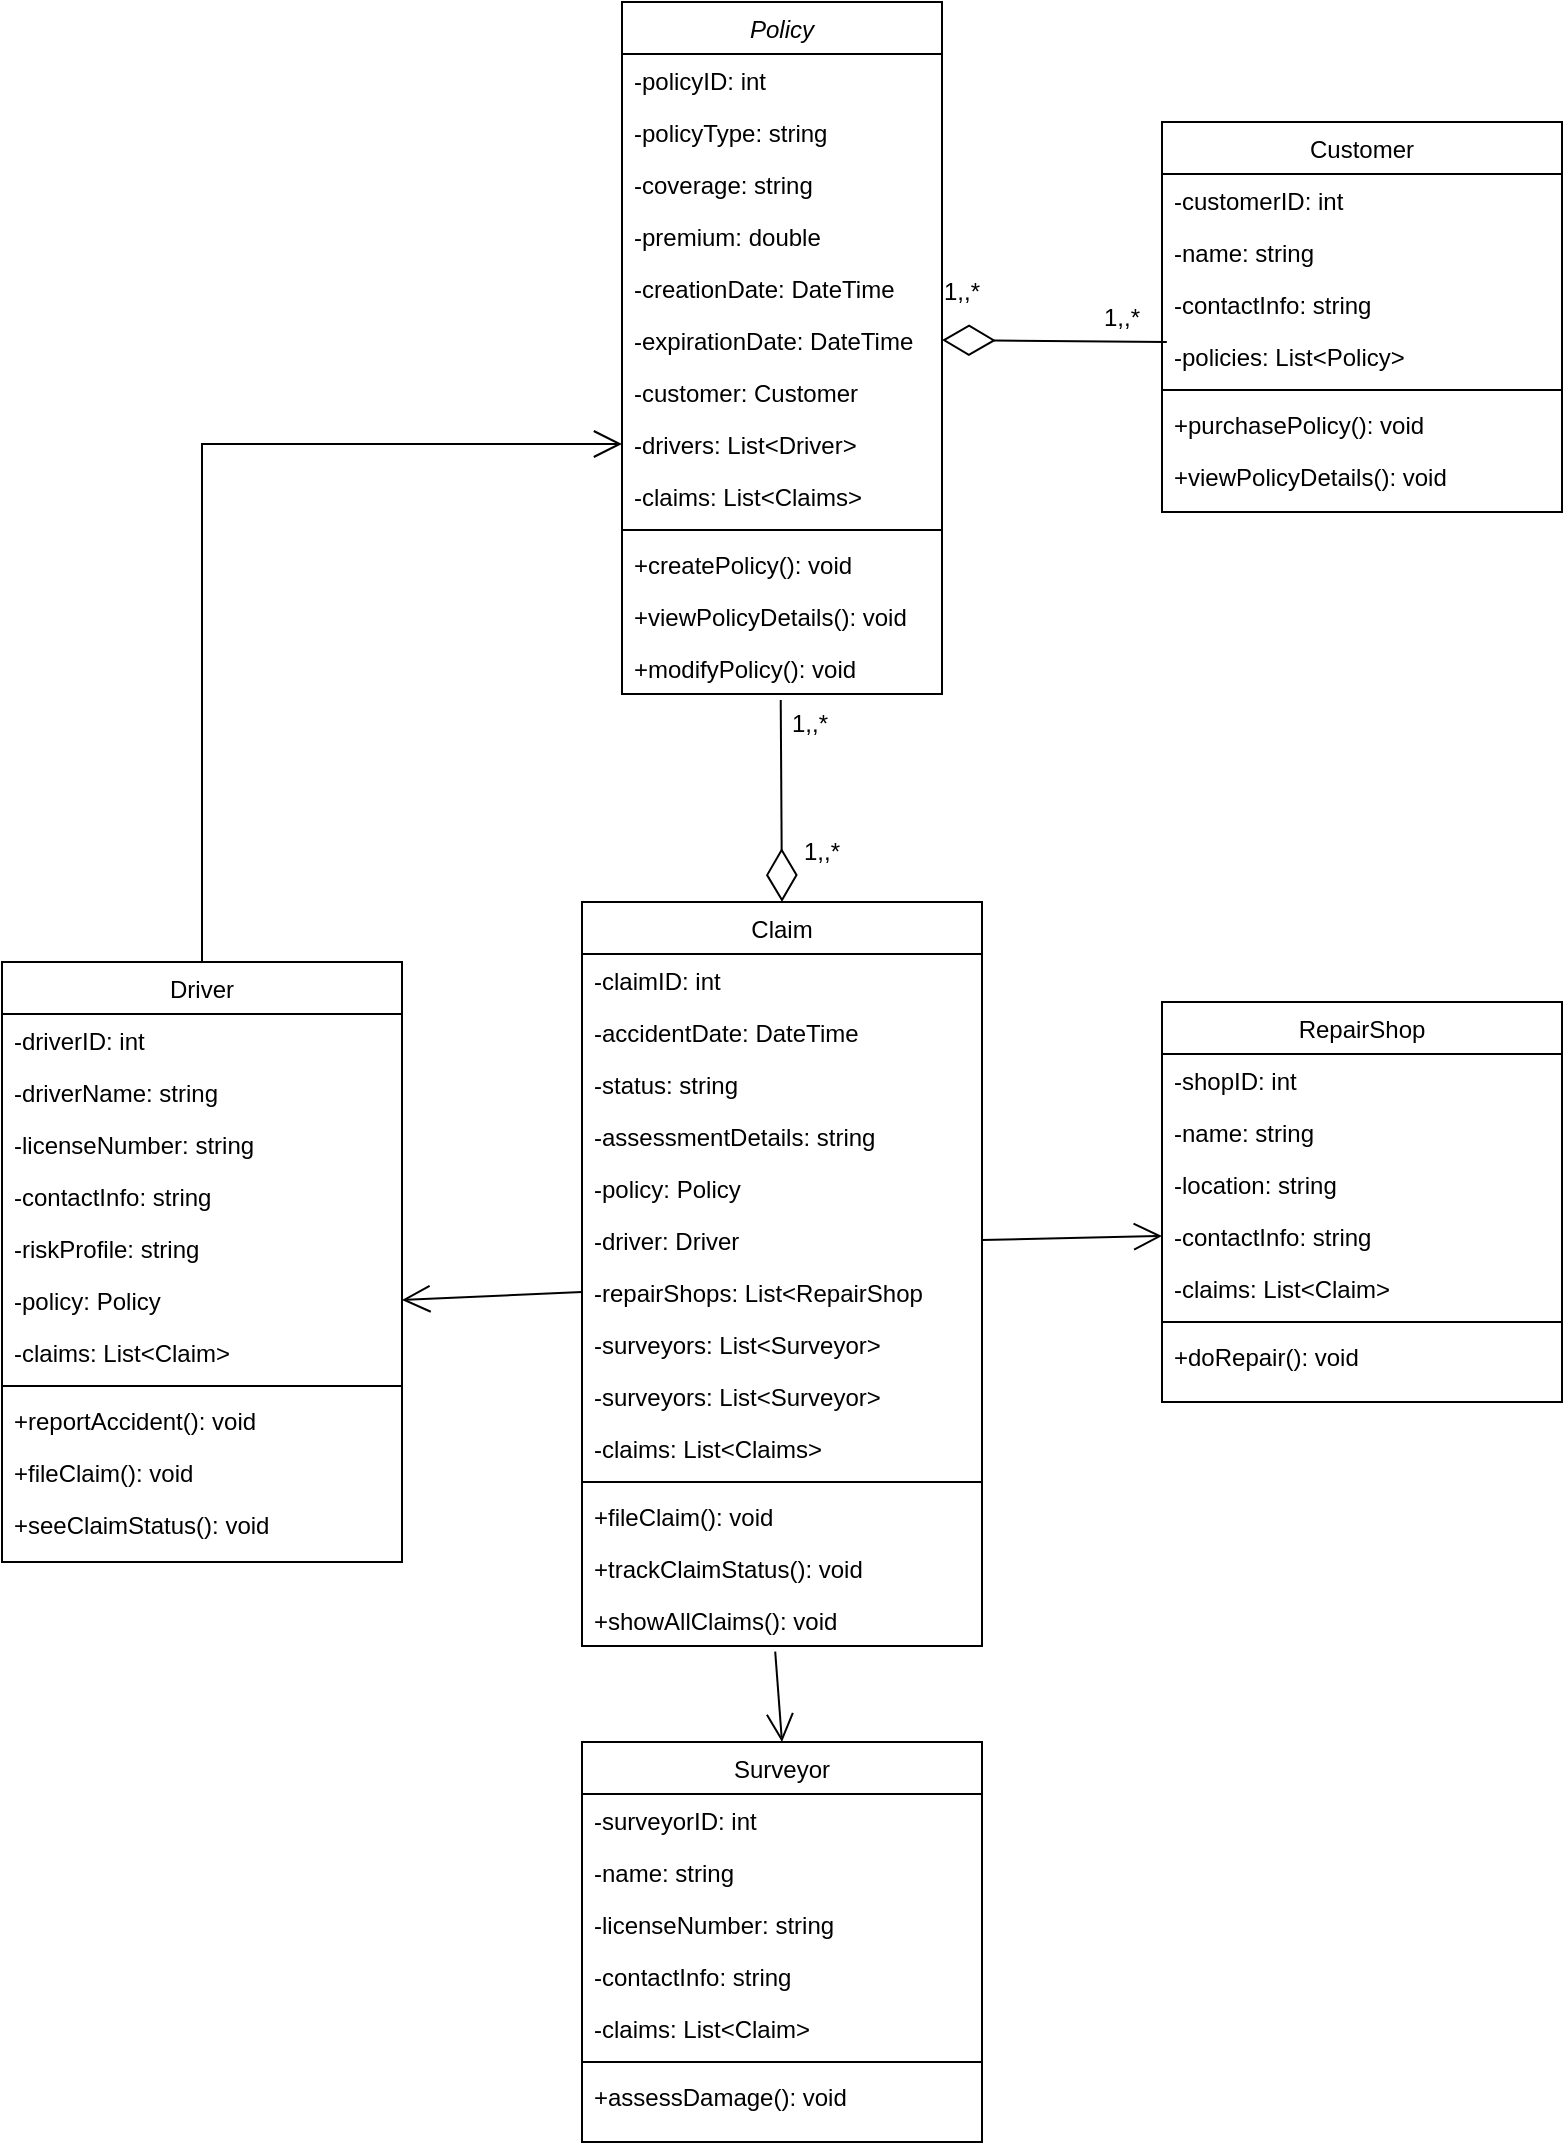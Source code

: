 <mxfile version="24.0.7" type="onedrive">
  <diagram id="C5RBs43oDa-KdzZeNtuy" name="Page-1">
    <mxGraphModel grid="1" page="1" gridSize="10" guides="1" tooltips="1" connect="1" arrows="1" fold="1" pageScale="1" pageWidth="827" pageHeight="1169" math="0" shadow="0">
      <root>
        <mxCell id="WIyWlLk6GJQsqaUBKTNV-0" />
        <mxCell id="WIyWlLk6GJQsqaUBKTNV-1" parent="WIyWlLk6GJQsqaUBKTNV-0" />
        <mxCell id="zkfFHV4jXpPFQw0GAbJ--0" value="Policy" style="swimlane;fontStyle=2;align=center;verticalAlign=top;childLayout=stackLayout;horizontal=1;startSize=26;horizontalStack=0;resizeParent=1;resizeLast=0;collapsible=1;marginBottom=0;rounded=0;shadow=0;strokeWidth=1;" vertex="1" parent="WIyWlLk6GJQsqaUBKTNV-1">
          <mxGeometry x="320" y="90" width="160" height="346" as="geometry">
            <mxRectangle x="230" y="140" width="160" height="26" as="alternateBounds" />
          </mxGeometry>
        </mxCell>
        <mxCell id="zkfFHV4jXpPFQw0GAbJ--1" value="-policyID: int" style="text;align=left;verticalAlign=top;spacingLeft=4;spacingRight=4;overflow=hidden;rotatable=0;points=[[0,0.5],[1,0.5]];portConstraint=eastwest;" vertex="1" parent="zkfFHV4jXpPFQw0GAbJ--0">
          <mxGeometry y="26" width="160" height="26" as="geometry" />
        </mxCell>
        <mxCell id="7adkW1vW8yZoiC5pS195-2" value="-policyType: string" style="text;align=left;verticalAlign=top;spacingLeft=4;spacingRight=4;overflow=hidden;rotatable=0;points=[[0,0.5],[1,0.5]];portConstraint=eastwest;" vertex="1" parent="zkfFHV4jXpPFQw0GAbJ--0">
          <mxGeometry y="52" width="160" height="26" as="geometry" />
        </mxCell>
        <mxCell id="7adkW1vW8yZoiC5pS195-1" value="-coverage: string" style="text;align=left;verticalAlign=top;spacingLeft=4;spacingRight=4;overflow=hidden;rotatable=0;points=[[0,0.5],[1,0.5]];portConstraint=eastwest;" vertex="1" parent="zkfFHV4jXpPFQw0GAbJ--0">
          <mxGeometry y="78" width="160" height="26" as="geometry" />
        </mxCell>
        <mxCell id="7adkW1vW8yZoiC5pS195-3" value="-premium: double" style="text;align=left;verticalAlign=top;spacingLeft=4;spacingRight=4;overflow=hidden;rotatable=0;points=[[0,0.5],[1,0.5]];portConstraint=eastwest;" vertex="1" parent="zkfFHV4jXpPFQw0GAbJ--0">
          <mxGeometry y="104" width="160" height="26" as="geometry" />
        </mxCell>
        <mxCell id="7adkW1vW8yZoiC5pS195-4" value="-creationDate: DateTime" style="text;align=left;verticalAlign=top;spacingLeft=4;spacingRight=4;overflow=hidden;rotatable=0;points=[[0,0.5],[1,0.5]];portConstraint=eastwest;" vertex="1" parent="zkfFHV4jXpPFQw0GAbJ--0">
          <mxGeometry y="130" width="160" height="26" as="geometry" />
        </mxCell>
        <mxCell id="7adkW1vW8yZoiC5pS195-5" value="-expirationDate: DateTime" style="text;align=left;verticalAlign=top;spacingLeft=4;spacingRight=4;overflow=hidden;rotatable=0;points=[[0,0.5],[1,0.5]];portConstraint=eastwest;" vertex="1" parent="zkfFHV4jXpPFQw0GAbJ--0">
          <mxGeometry y="156" width="160" height="26" as="geometry" />
        </mxCell>
        <mxCell id="7adkW1vW8yZoiC5pS195-6" value="-customer: Customer" style="text;align=left;verticalAlign=top;spacingLeft=4;spacingRight=4;overflow=hidden;rotatable=0;points=[[0,0.5],[1,0.5]];portConstraint=eastwest;" vertex="1" parent="zkfFHV4jXpPFQw0GAbJ--0">
          <mxGeometry y="182" width="160" height="26" as="geometry" />
        </mxCell>
        <mxCell id="7adkW1vW8yZoiC5pS195-0" value="-drivers: List&lt;Driver&gt;" style="text;align=left;verticalAlign=top;spacingLeft=4;spacingRight=4;overflow=hidden;rotatable=0;points=[[0,0.5],[1,0.5]];portConstraint=eastwest;" vertex="1" parent="zkfFHV4jXpPFQw0GAbJ--0">
          <mxGeometry y="208" width="160" height="26" as="geometry" />
        </mxCell>
        <mxCell id="zkfFHV4jXpPFQw0GAbJ--2" value="-claims: List&lt;Claims&gt;" style="text;align=left;verticalAlign=top;spacingLeft=4;spacingRight=4;overflow=hidden;rotatable=0;points=[[0,0.5],[1,0.5]];portConstraint=eastwest;rounded=0;shadow=0;html=0;" vertex="1" parent="zkfFHV4jXpPFQw0GAbJ--0">
          <mxGeometry y="234" width="160" height="26" as="geometry" />
        </mxCell>
        <mxCell id="zkfFHV4jXpPFQw0GAbJ--4" value="" style="line;html=1;strokeWidth=1;align=left;verticalAlign=middle;spacingTop=-1;spacingLeft=3;spacingRight=3;rotatable=0;labelPosition=right;points=[];portConstraint=eastwest;" vertex="1" parent="zkfFHV4jXpPFQw0GAbJ--0">
          <mxGeometry y="260" width="160" height="8" as="geometry" />
        </mxCell>
        <mxCell id="zkfFHV4jXpPFQw0GAbJ--5" value="+createPolicy(): void" style="text;align=left;verticalAlign=top;spacingLeft=4;spacingRight=4;overflow=hidden;rotatable=0;points=[[0,0.5],[1,0.5]];portConstraint=eastwest;" vertex="1" parent="zkfFHV4jXpPFQw0GAbJ--0">
          <mxGeometry y="268" width="160" height="26" as="geometry" />
        </mxCell>
        <mxCell id="7adkW1vW8yZoiC5pS195-7" value="+viewPolicyDetails(): void" style="text;align=left;verticalAlign=top;spacingLeft=4;spacingRight=4;overflow=hidden;rotatable=0;points=[[0,0.5],[1,0.5]];portConstraint=eastwest;" vertex="1" parent="zkfFHV4jXpPFQw0GAbJ--0">
          <mxGeometry y="294" width="160" height="26" as="geometry" />
        </mxCell>
        <mxCell id="7adkW1vW8yZoiC5pS195-8" value="+modifyPolicy(): void" style="text;align=left;verticalAlign=top;spacingLeft=4;spacingRight=4;overflow=hidden;rotatable=0;points=[[0,0.5],[1,0.5]];portConstraint=eastwest;" vertex="1" parent="zkfFHV4jXpPFQw0GAbJ--0">
          <mxGeometry y="320" width="160" height="26" as="geometry" />
        </mxCell>
        <mxCell id="zkfFHV4jXpPFQw0GAbJ--6" value="Claim" style="swimlane;fontStyle=0;align=center;verticalAlign=top;childLayout=stackLayout;horizontal=1;startSize=26;horizontalStack=0;resizeParent=1;resizeLast=0;collapsible=1;marginBottom=0;rounded=0;shadow=0;strokeWidth=1;" vertex="1" parent="WIyWlLk6GJQsqaUBKTNV-1">
          <mxGeometry x="300" y="540" width="200" height="372" as="geometry">
            <mxRectangle x="130" y="380" width="160" height="26" as="alternateBounds" />
          </mxGeometry>
        </mxCell>
        <mxCell id="zkfFHV4jXpPFQw0GAbJ--7" value="-claimID: int" style="text;align=left;verticalAlign=top;spacingLeft=4;spacingRight=4;overflow=hidden;rotatable=0;points=[[0,0.5],[1,0.5]];portConstraint=eastwest;" vertex="1" parent="zkfFHV4jXpPFQw0GAbJ--6">
          <mxGeometry y="26" width="200" height="26" as="geometry" />
        </mxCell>
        <mxCell id="7adkW1vW8yZoiC5pS195-31" value="-accidentDate: DateTime" style="text;align=left;verticalAlign=top;spacingLeft=4;spacingRight=4;overflow=hidden;rotatable=0;points=[[0,0.5],[1,0.5]];portConstraint=eastwest;" vertex="1" parent="zkfFHV4jXpPFQw0GAbJ--6">
          <mxGeometry y="52" width="200" height="26" as="geometry" />
        </mxCell>
        <mxCell id="7adkW1vW8yZoiC5pS195-32" value="-status: string" style="text;align=left;verticalAlign=top;spacingLeft=4;spacingRight=4;overflow=hidden;rotatable=0;points=[[0,0.5],[1,0.5]];portConstraint=eastwest;" vertex="1" parent="zkfFHV4jXpPFQw0GAbJ--6">
          <mxGeometry y="78" width="200" height="26" as="geometry" />
        </mxCell>
        <mxCell id="7adkW1vW8yZoiC5pS195-33" value="-assessmentDetails: string" style="text;align=left;verticalAlign=top;spacingLeft=4;spacingRight=4;overflow=hidden;rotatable=0;points=[[0,0.5],[1,0.5]];portConstraint=eastwest;" vertex="1" parent="zkfFHV4jXpPFQw0GAbJ--6">
          <mxGeometry y="104" width="200" height="26" as="geometry" />
        </mxCell>
        <mxCell id="7adkW1vW8yZoiC5pS195-34" value="-policy: Policy" style="text;align=left;verticalAlign=top;spacingLeft=4;spacingRight=4;overflow=hidden;rotatable=0;points=[[0,0.5],[1,0.5]];portConstraint=eastwest;" vertex="1" parent="zkfFHV4jXpPFQw0GAbJ--6">
          <mxGeometry y="130" width="200" height="26" as="geometry" />
        </mxCell>
        <mxCell id="zkfFHV4jXpPFQw0GAbJ--8" value="-driver: Driver" style="text;align=left;verticalAlign=top;spacingLeft=4;spacingRight=4;overflow=hidden;rotatable=0;points=[[0,0.5],[1,0.5]];portConstraint=eastwest;rounded=0;shadow=0;html=0;" vertex="1" parent="zkfFHV4jXpPFQw0GAbJ--6">
          <mxGeometry y="156" width="200" height="26" as="geometry" />
        </mxCell>
        <mxCell id="7adkW1vW8yZoiC5pS195-35" value="-repairShops: List&lt;RepairShop" style="text;align=left;verticalAlign=top;spacingLeft=4;spacingRight=4;overflow=hidden;rotatable=0;points=[[0,0.5],[1,0.5]];portConstraint=eastwest;rounded=0;shadow=0;html=0;" vertex="1" parent="zkfFHV4jXpPFQw0GAbJ--6">
          <mxGeometry y="182" width="200" height="26" as="geometry" />
        </mxCell>
        <mxCell id="7adkW1vW8yZoiC5pS195-36" value="-surveyors: List&lt;Surveyor&gt;" style="text;align=left;verticalAlign=top;spacingLeft=4;spacingRight=4;overflow=hidden;rotatable=0;points=[[0,0.5],[1,0.5]];portConstraint=eastwest;rounded=0;shadow=0;html=0;" vertex="1" parent="zkfFHV4jXpPFQw0GAbJ--6">
          <mxGeometry y="208" width="200" height="26" as="geometry" />
        </mxCell>
        <mxCell id="7adkW1vW8yZoiC5pS195-38" value="-surveyors: List&lt;Surveyor&gt;" style="text;align=left;verticalAlign=top;spacingLeft=4;spacingRight=4;overflow=hidden;rotatable=0;points=[[0,0.5],[1,0.5]];portConstraint=eastwest;rounded=0;shadow=0;html=0;" vertex="1" parent="zkfFHV4jXpPFQw0GAbJ--6">
          <mxGeometry y="234" width="200" height="26" as="geometry" />
        </mxCell>
        <mxCell id="7adkW1vW8yZoiC5pS195-39" value="-claims: List&lt;Claims&gt;" style="text;align=left;verticalAlign=top;spacingLeft=4;spacingRight=4;overflow=hidden;rotatable=0;points=[[0,0.5],[1,0.5]];portConstraint=eastwest;rounded=0;shadow=0;html=0;" vertex="1" parent="zkfFHV4jXpPFQw0GAbJ--6">
          <mxGeometry y="260" width="200" height="26" as="geometry" />
        </mxCell>
        <mxCell id="zkfFHV4jXpPFQw0GAbJ--9" value="" style="line;html=1;strokeWidth=1;align=left;verticalAlign=middle;spacingTop=-1;spacingLeft=3;spacingRight=3;rotatable=0;labelPosition=right;points=[];portConstraint=eastwest;" vertex="1" parent="zkfFHV4jXpPFQw0GAbJ--6">
          <mxGeometry y="286" width="200" height="8" as="geometry" />
        </mxCell>
        <mxCell id="zkfFHV4jXpPFQw0GAbJ--10" value="+fileClaim(): void" style="text;align=left;verticalAlign=top;spacingLeft=4;spacingRight=4;overflow=hidden;rotatable=0;points=[[0,0.5],[1,0.5]];portConstraint=eastwest;fontStyle=0" vertex="1" parent="zkfFHV4jXpPFQw0GAbJ--6">
          <mxGeometry y="294" width="200" height="26" as="geometry" />
        </mxCell>
        <mxCell id="zkfFHV4jXpPFQw0GAbJ--11" value="+trackClaimStatus(): void" style="text;align=left;verticalAlign=top;spacingLeft=4;spacingRight=4;overflow=hidden;rotatable=0;points=[[0,0.5],[1,0.5]];portConstraint=eastwest;" vertex="1" parent="zkfFHV4jXpPFQw0GAbJ--6">
          <mxGeometry y="320" width="200" height="26" as="geometry" />
        </mxCell>
        <mxCell id="7adkW1vW8yZoiC5pS195-40" value="+showAllClaims(): void" style="text;align=left;verticalAlign=top;spacingLeft=4;spacingRight=4;overflow=hidden;rotatable=0;points=[[0,0.5],[1,0.5]];portConstraint=eastwest;" vertex="1" parent="zkfFHV4jXpPFQw0GAbJ--6">
          <mxGeometry y="346" width="200" height="26" as="geometry" />
        </mxCell>
        <mxCell id="7adkW1vW8yZoiC5pS195-41" value="Driver" style="swimlane;fontStyle=0;align=center;verticalAlign=top;childLayout=stackLayout;horizontal=1;startSize=26;horizontalStack=0;resizeParent=1;resizeLast=0;collapsible=1;marginBottom=0;rounded=0;shadow=0;strokeWidth=1;" vertex="1" parent="WIyWlLk6GJQsqaUBKTNV-1">
          <mxGeometry x="10" y="570" width="200" height="300" as="geometry">
            <mxRectangle x="130" y="380" width="160" height="26" as="alternateBounds" />
          </mxGeometry>
        </mxCell>
        <mxCell id="7adkW1vW8yZoiC5pS195-42" value="-driverID: int" style="text;align=left;verticalAlign=top;spacingLeft=4;spacingRight=4;overflow=hidden;rotatable=0;points=[[0,0.5],[1,0.5]];portConstraint=eastwest;" vertex="1" parent="7adkW1vW8yZoiC5pS195-41">
          <mxGeometry y="26" width="200" height="26" as="geometry" />
        </mxCell>
        <mxCell id="7adkW1vW8yZoiC5pS195-43" value="-driverName: string" style="text;align=left;verticalAlign=top;spacingLeft=4;spacingRight=4;overflow=hidden;rotatable=0;points=[[0,0.5],[1,0.5]];portConstraint=eastwest;" vertex="1" parent="7adkW1vW8yZoiC5pS195-41">
          <mxGeometry y="52" width="200" height="26" as="geometry" />
        </mxCell>
        <mxCell id="7adkW1vW8yZoiC5pS195-44" value="-licenseNumber: string" style="text;align=left;verticalAlign=top;spacingLeft=4;spacingRight=4;overflow=hidden;rotatable=0;points=[[0,0.5],[1,0.5]];portConstraint=eastwest;" vertex="1" parent="7adkW1vW8yZoiC5pS195-41">
          <mxGeometry y="78" width="200" height="26" as="geometry" />
        </mxCell>
        <mxCell id="7adkW1vW8yZoiC5pS195-45" value="-contactInfo: string" style="text;align=left;verticalAlign=top;spacingLeft=4;spacingRight=4;overflow=hidden;rotatable=0;points=[[0,0.5],[1,0.5]];portConstraint=eastwest;" vertex="1" parent="7adkW1vW8yZoiC5pS195-41">
          <mxGeometry y="104" width="200" height="26" as="geometry" />
        </mxCell>
        <mxCell id="7adkW1vW8yZoiC5pS195-46" value="-riskProfile: string" style="text;align=left;verticalAlign=top;spacingLeft=4;spacingRight=4;overflow=hidden;rotatable=0;points=[[0,0.5],[1,0.5]];portConstraint=eastwest;" vertex="1" parent="7adkW1vW8yZoiC5pS195-41">
          <mxGeometry y="130" width="200" height="26" as="geometry" />
        </mxCell>
        <mxCell id="7adkW1vW8yZoiC5pS195-47" value="-policy: Policy" style="text;align=left;verticalAlign=top;spacingLeft=4;spacingRight=4;overflow=hidden;rotatable=0;points=[[0,0.5],[1,0.5]];portConstraint=eastwest;rounded=0;shadow=0;html=0;" vertex="1" parent="7adkW1vW8yZoiC5pS195-41">
          <mxGeometry y="156" width="200" height="26" as="geometry" />
        </mxCell>
        <mxCell id="7adkW1vW8yZoiC5pS195-48" value="-claims: List&lt;Claim&gt;" style="text;align=left;verticalAlign=top;spacingLeft=4;spacingRight=4;overflow=hidden;rotatable=0;points=[[0,0.5],[1,0.5]];portConstraint=eastwest;rounded=0;shadow=0;html=0;" vertex="1" parent="7adkW1vW8yZoiC5pS195-41">
          <mxGeometry y="182" width="200" height="26" as="geometry" />
        </mxCell>
        <mxCell id="7adkW1vW8yZoiC5pS195-52" value="" style="line;html=1;strokeWidth=1;align=left;verticalAlign=middle;spacingTop=-1;spacingLeft=3;spacingRight=3;rotatable=0;labelPosition=right;points=[];portConstraint=eastwest;" vertex="1" parent="7adkW1vW8yZoiC5pS195-41">
          <mxGeometry y="208" width="200" height="8" as="geometry" />
        </mxCell>
        <mxCell id="7adkW1vW8yZoiC5pS195-53" value="+reportAccident(): void" style="text;align=left;verticalAlign=top;spacingLeft=4;spacingRight=4;overflow=hidden;rotatable=0;points=[[0,0.5],[1,0.5]];portConstraint=eastwest;fontStyle=0" vertex="1" parent="7adkW1vW8yZoiC5pS195-41">
          <mxGeometry y="216" width="200" height="26" as="geometry" />
        </mxCell>
        <mxCell id="7adkW1vW8yZoiC5pS195-54" value="+fileClaim(): void" style="text;align=left;verticalAlign=top;spacingLeft=4;spacingRight=4;overflow=hidden;rotatable=0;points=[[0,0.5],[1,0.5]];portConstraint=eastwest;" vertex="1" parent="7adkW1vW8yZoiC5pS195-41">
          <mxGeometry y="242" width="200" height="26" as="geometry" />
        </mxCell>
        <mxCell id="7adkW1vW8yZoiC5pS195-55" value="+seeClaimStatus(): void" style="text;align=left;verticalAlign=top;spacingLeft=4;spacingRight=4;overflow=hidden;rotatable=0;points=[[0,0.5],[1,0.5]];portConstraint=eastwest;" vertex="1" parent="7adkW1vW8yZoiC5pS195-41">
          <mxGeometry y="268" width="200" height="26" as="geometry" />
        </mxCell>
        <mxCell id="7adkW1vW8yZoiC5pS195-56" value="RepairShop" style="swimlane;fontStyle=0;align=center;verticalAlign=top;childLayout=stackLayout;horizontal=1;startSize=26;horizontalStack=0;resizeParent=1;resizeLast=0;collapsible=1;marginBottom=0;rounded=0;shadow=0;strokeWidth=1;" vertex="1" parent="WIyWlLk6GJQsqaUBKTNV-1">
          <mxGeometry x="590" y="590" width="200" height="200" as="geometry">
            <mxRectangle x="130" y="380" width="160" height="26" as="alternateBounds" />
          </mxGeometry>
        </mxCell>
        <mxCell id="7adkW1vW8yZoiC5pS195-57" value="-shopID: int" style="text;align=left;verticalAlign=top;spacingLeft=4;spacingRight=4;overflow=hidden;rotatable=0;points=[[0,0.5],[1,0.5]];portConstraint=eastwest;" vertex="1" parent="7adkW1vW8yZoiC5pS195-56">
          <mxGeometry y="26" width="200" height="26" as="geometry" />
        </mxCell>
        <mxCell id="7adkW1vW8yZoiC5pS195-58" value="-name: string" style="text;align=left;verticalAlign=top;spacingLeft=4;spacingRight=4;overflow=hidden;rotatable=0;points=[[0,0.5],[1,0.5]];portConstraint=eastwest;" vertex="1" parent="7adkW1vW8yZoiC5pS195-56">
          <mxGeometry y="52" width="200" height="26" as="geometry" />
        </mxCell>
        <mxCell id="7adkW1vW8yZoiC5pS195-59" value="-location: string" style="text;align=left;verticalAlign=top;spacingLeft=4;spacingRight=4;overflow=hidden;rotatable=0;points=[[0,0.5],[1,0.5]];portConstraint=eastwest;" vertex="1" parent="7adkW1vW8yZoiC5pS195-56">
          <mxGeometry y="78" width="200" height="26" as="geometry" />
        </mxCell>
        <mxCell id="7adkW1vW8yZoiC5pS195-60" value="-contactInfo: string" style="text;align=left;verticalAlign=top;spacingLeft=4;spacingRight=4;overflow=hidden;rotatable=0;points=[[0,0.5],[1,0.5]];portConstraint=eastwest;" vertex="1" parent="7adkW1vW8yZoiC5pS195-56">
          <mxGeometry y="104" width="200" height="26" as="geometry" />
        </mxCell>
        <mxCell id="7adkW1vW8yZoiC5pS195-63" value="-claims: List&lt;Claim&gt;" style="text;align=left;verticalAlign=top;spacingLeft=4;spacingRight=4;overflow=hidden;rotatable=0;points=[[0,0.5],[1,0.5]];portConstraint=eastwest;rounded=0;shadow=0;html=0;" vertex="1" parent="7adkW1vW8yZoiC5pS195-56">
          <mxGeometry y="130" width="200" height="26" as="geometry" />
        </mxCell>
        <mxCell id="7adkW1vW8yZoiC5pS195-64" value="" style="line;html=1;strokeWidth=1;align=left;verticalAlign=middle;spacingTop=-1;spacingLeft=3;spacingRight=3;rotatable=0;labelPosition=right;points=[];portConstraint=eastwest;" vertex="1" parent="7adkW1vW8yZoiC5pS195-56">
          <mxGeometry y="156" width="200" height="8" as="geometry" />
        </mxCell>
        <mxCell id="7adkW1vW8yZoiC5pS195-65" value="+doRepair(): void" style="text;align=left;verticalAlign=top;spacingLeft=4;spacingRight=4;overflow=hidden;rotatable=0;points=[[0,0.5],[1,0.5]];portConstraint=eastwest;fontStyle=0" vertex="1" parent="7adkW1vW8yZoiC5pS195-56">
          <mxGeometry y="164" width="200" height="26" as="geometry" />
        </mxCell>
        <mxCell id="7adkW1vW8yZoiC5pS195-68" value="Surveyor" style="swimlane;fontStyle=0;align=center;verticalAlign=top;childLayout=stackLayout;horizontal=1;startSize=26;horizontalStack=0;resizeParent=1;resizeLast=0;collapsible=1;marginBottom=0;rounded=0;shadow=0;strokeWidth=1;" vertex="1" parent="WIyWlLk6GJQsqaUBKTNV-1">
          <mxGeometry x="300" y="960" width="200" height="200" as="geometry">
            <mxRectangle x="130" y="380" width="160" height="26" as="alternateBounds" />
          </mxGeometry>
        </mxCell>
        <mxCell id="7adkW1vW8yZoiC5pS195-69" value="-surveyorID: int" style="text;align=left;verticalAlign=top;spacingLeft=4;spacingRight=4;overflow=hidden;rotatable=0;points=[[0,0.5],[1,0.5]];portConstraint=eastwest;" vertex="1" parent="7adkW1vW8yZoiC5pS195-68">
          <mxGeometry y="26" width="200" height="26" as="geometry" />
        </mxCell>
        <mxCell id="7adkW1vW8yZoiC5pS195-70" value="-name: string" style="text;align=left;verticalAlign=top;spacingLeft=4;spacingRight=4;overflow=hidden;rotatable=0;points=[[0,0.5],[1,0.5]];portConstraint=eastwest;" vertex="1" parent="7adkW1vW8yZoiC5pS195-68">
          <mxGeometry y="52" width="200" height="26" as="geometry" />
        </mxCell>
        <mxCell id="7adkW1vW8yZoiC5pS195-71" value="-licenseNumber: string" style="text;align=left;verticalAlign=top;spacingLeft=4;spacingRight=4;overflow=hidden;rotatable=0;points=[[0,0.5],[1,0.5]];portConstraint=eastwest;" vertex="1" parent="7adkW1vW8yZoiC5pS195-68">
          <mxGeometry y="78" width="200" height="26" as="geometry" />
        </mxCell>
        <mxCell id="7adkW1vW8yZoiC5pS195-72" value="-contactInfo: string" style="text;align=left;verticalAlign=top;spacingLeft=4;spacingRight=4;overflow=hidden;rotatable=0;points=[[0,0.5],[1,0.5]];portConstraint=eastwest;" vertex="1" parent="7adkW1vW8yZoiC5pS195-68">
          <mxGeometry y="104" width="200" height="26" as="geometry" />
        </mxCell>
        <mxCell id="7adkW1vW8yZoiC5pS195-75" value="-claims: List&lt;Claim&gt;" style="text;align=left;verticalAlign=top;spacingLeft=4;spacingRight=4;overflow=hidden;rotatable=0;points=[[0,0.5],[1,0.5]];portConstraint=eastwest;rounded=0;shadow=0;html=0;" vertex="1" parent="7adkW1vW8yZoiC5pS195-68">
          <mxGeometry y="130" width="200" height="26" as="geometry" />
        </mxCell>
        <mxCell id="7adkW1vW8yZoiC5pS195-76" value="" style="line;html=1;strokeWidth=1;align=left;verticalAlign=middle;spacingTop=-1;spacingLeft=3;spacingRight=3;rotatable=0;labelPosition=right;points=[];portConstraint=eastwest;" vertex="1" parent="7adkW1vW8yZoiC5pS195-68">
          <mxGeometry y="156" width="200" height="8" as="geometry" />
        </mxCell>
        <mxCell id="7adkW1vW8yZoiC5pS195-78" value="+assessDamage(): void" style="text;align=left;verticalAlign=top;spacingLeft=4;spacingRight=4;overflow=hidden;rotatable=0;points=[[0,0.5],[1,0.5]];portConstraint=eastwest;" vertex="1" parent="7adkW1vW8yZoiC5pS195-68">
          <mxGeometry y="164" width="200" height="26" as="geometry" />
        </mxCell>
        <mxCell id="7adkW1vW8yZoiC5pS195-80" value="Customer" style="swimlane;fontStyle=0;align=center;verticalAlign=top;childLayout=stackLayout;horizontal=1;startSize=26;horizontalStack=0;resizeParent=1;resizeLast=0;collapsible=1;marginBottom=0;rounded=0;shadow=0;strokeWidth=1;" vertex="1" parent="WIyWlLk6GJQsqaUBKTNV-1">
          <mxGeometry x="590" y="150" width="200" height="195" as="geometry">
            <mxRectangle x="130" y="380" width="160" height="26" as="alternateBounds" />
          </mxGeometry>
        </mxCell>
        <mxCell id="7adkW1vW8yZoiC5pS195-81" value="-customerID: int" style="text;align=left;verticalAlign=top;spacingLeft=4;spacingRight=4;overflow=hidden;rotatable=0;points=[[0,0.5],[1,0.5]];portConstraint=eastwest;" vertex="1" parent="7adkW1vW8yZoiC5pS195-80">
          <mxGeometry y="26" width="200" height="26" as="geometry" />
        </mxCell>
        <mxCell id="7adkW1vW8yZoiC5pS195-82" value="-name: string" style="text;align=left;verticalAlign=top;spacingLeft=4;spacingRight=4;overflow=hidden;rotatable=0;points=[[0,0.5],[1,0.5]];portConstraint=eastwest;" vertex="1" parent="7adkW1vW8yZoiC5pS195-80">
          <mxGeometry y="52" width="200" height="26" as="geometry" />
        </mxCell>
        <mxCell id="7adkW1vW8yZoiC5pS195-84" value="-contactInfo: string" style="text;align=left;verticalAlign=top;spacingLeft=4;spacingRight=4;overflow=hidden;rotatable=0;points=[[0,0.5],[1,0.5]];portConstraint=eastwest;" vertex="1" parent="7adkW1vW8yZoiC5pS195-80">
          <mxGeometry y="78" width="200" height="26" as="geometry" />
        </mxCell>
        <mxCell id="7adkW1vW8yZoiC5pS195-87" value="-policies: List&lt;Policy&gt;" style="text;align=left;verticalAlign=top;spacingLeft=4;spacingRight=4;overflow=hidden;rotatable=0;points=[[0,0.5],[1,0.5]];portConstraint=eastwest;rounded=0;shadow=0;html=0;" vertex="1" parent="7adkW1vW8yZoiC5pS195-80">
          <mxGeometry y="104" width="200" height="26" as="geometry" />
        </mxCell>
        <mxCell id="7adkW1vW8yZoiC5pS195-88" value="" style="line;html=1;strokeWidth=1;align=left;verticalAlign=middle;spacingTop=-1;spacingLeft=3;spacingRight=3;rotatable=0;labelPosition=right;points=[];portConstraint=eastwest;" vertex="1" parent="7adkW1vW8yZoiC5pS195-80">
          <mxGeometry y="130" width="200" height="8" as="geometry" />
        </mxCell>
        <mxCell id="7adkW1vW8yZoiC5pS195-89" value="+purchasePolicy(): void" style="text;align=left;verticalAlign=top;spacingLeft=4;spacingRight=4;overflow=hidden;rotatable=0;points=[[0,0.5],[1,0.5]];portConstraint=eastwest;fontStyle=0" vertex="1" parent="7adkW1vW8yZoiC5pS195-80">
          <mxGeometry y="138" width="200" height="26" as="geometry" />
        </mxCell>
        <mxCell id="7adkW1vW8yZoiC5pS195-90" value="+viewPolicyDetails(): void" style="text;align=left;verticalAlign=top;spacingLeft=4;spacingRight=4;overflow=hidden;rotatable=0;points=[[0,0.5],[1,0.5]];portConstraint=eastwest;" vertex="1" parent="7adkW1vW8yZoiC5pS195-80">
          <mxGeometry y="164" width="200" height="26" as="geometry" />
        </mxCell>
        <mxCell id="7adkW1vW8yZoiC5pS195-94" value="" style="endArrow=open;endFill=1;endSize=12;html=1;rounded=0;entryX=1;entryY=0.5;entryDx=0;entryDy=0;exitX=0;exitY=0.5;exitDx=0;exitDy=0;" edge="1" parent="WIyWlLk6GJQsqaUBKTNV-1" source="7adkW1vW8yZoiC5pS195-35" target="7adkW1vW8yZoiC5pS195-47">
          <mxGeometry width="160" relative="1" as="geometry">
            <mxPoint x="130" y="790" as="sourcePoint" />
            <mxPoint x="620" y="668" as="targetPoint" />
          </mxGeometry>
        </mxCell>
        <mxCell id="7adkW1vW8yZoiC5pS195-95" value="" style="endArrow=open;endFill=1;endSize=12;html=1;rounded=0;entryX=0;entryY=0.5;entryDx=0;entryDy=0;exitX=1;exitY=0.5;exitDx=0;exitDy=0;" edge="1" parent="WIyWlLk6GJQsqaUBKTNV-1" source="zkfFHV4jXpPFQw0GAbJ--8" target="7adkW1vW8yZoiC5pS195-60">
          <mxGeometry width="160" relative="1" as="geometry">
            <mxPoint x="460" y="810" as="sourcePoint" />
            <mxPoint x="830" y="858" as="targetPoint" />
          </mxGeometry>
        </mxCell>
        <mxCell id="7adkW1vW8yZoiC5pS195-96" value="" style="endArrow=open;endFill=1;endSize=12;html=1;rounded=0;entryX=0.5;entryY=0;entryDx=0;entryDy=0;exitX=0.483;exitY=1.108;exitDx=0;exitDy=0;exitPerimeter=0;" edge="1" parent="WIyWlLk6GJQsqaUBKTNV-1" source="7adkW1vW8yZoiC5pS195-40" target="7adkW1vW8yZoiC5pS195-68">
          <mxGeometry width="160" relative="1" as="geometry">
            <mxPoint x="310" y="920" as="sourcePoint" />
            <mxPoint x="290" y="968" as="targetPoint" />
          </mxGeometry>
        </mxCell>
        <mxCell id="7adkW1vW8yZoiC5pS195-99" value="" style="endArrow=open;endFill=1;endSize=12;html=1;rounded=0;edgeStyle=orthogonalEdgeStyle;exitX=0.5;exitY=0;exitDx=0;exitDy=0;entryX=0;entryY=0.5;entryDx=0;entryDy=0;" edge="1" parent="WIyWlLk6GJQsqaUBKTNV-1" source="7adkW1vW8yZoiC5pS195-41" target="7adkW1vW8yZoiC5pS195-0">
          <mxGeometry width="160" relative="1" as="geometry">
            <mxPoint x="110" y="490" as="sourcePoint" />
            <mxPoint x="50" y="520" as="targetPoint" />
          </mxGeometry>
        </mxCell>
        <mxCell id="7adkW1vW8yZoiC5pS195-102" value="" style="endArrow=diamondThin;endFill=0;endSize=24;html=1;rounded=0;entryX=0.5;entryY=0;entryDx=0;entryDy=0;exitX=0.496;exitY=1.115;exitDx=0;exitDy=0;exitPerimeter=0;" edge="1" parent="WIyWlLk6GJQsqaUBKTNV-1" source="7adkW1vW8yZoiC5pS195-8" target="zkfFHV4jXpPFQw0GAbJ--6">
          <mxGeometry width="160" relative="1" as="geometry">
            <mxPoint x="370" y="520" as="sourcePoint" />
            <mxPoint x="770" y="460" as="targetPoint" />
          </mxGeometry>
        </mxCell>
        <mxCell id="7adkW1vW8yZoiC5pS195-103" value="" style="endArrow=diamondThin;endFill=0;endSize=24;html=1;rounded=0;entryX=1;entryY=0.5;entryDx=0;entryDy=0;exitX=0.012;exitY=0.231;exitDx=0;exitDy=0;exitPerimeter=0;" edge="1" parent="WIyWlLk6GJQsqaUBKTNV-1" source="7adkW1vW8yZoiC5pS195-87" target="7adkW1vW8yZoiC5pS195-5">
          <mxGeometry width="160" relative="1" as="geometry">
            <mxPoint x="580" y="400" as="sourcePoint" />
            <mxPoint x="581" y="501" as="targetPoint" />
          </mxGeometry>
        </mxCell>
        <mxCell id="7adkW1vW8yZoiC5pS195-104" value="1,,*" style="text;html=1;align=center;verticalAlign=middle;whiteSpace=wrap;rounded=0;" vertex="1" parent="WIyWlLk6GJQsqaUBKTNV-1">
          <mxGeometry x="384" y="436" width="60" height="30" as="geometry" />
        </mxCell>
        <mxCell id="7adkW1vW8yZoiC5pS195-105" value="1,,*" style="text;html=1;align=center;verticalAlign=middle;whiteSpace=wrap;rounded=0;" vertex="1" parent="WIyWlLk6GJQsqaUBKTNV-1">
          <mxGeometry x="390" y="500" width="60" height="30" as="geometry" />
        </mxCell>
        <mxCell id="7adkW1vW8yZoiC5pS195-106" value="1,,*" style="text;html=1;align=center;verticalAlign=middle;whiteSpace=wrap;rounded=0;" vertex="1" parent="WIyWlLk6GJQsqaUBKTNV-1">
          <mxGeometry x="460" y="220" width="60" height="30" as="geometry" />
        </mxCell>
        <mxCell id="7adkW1vW8yZoiC5pS195-107" value="1,,*" style="text;html=1;align=center;verticalAlign=middle;whiteSpace=wrap;rounded=0;" vertex="1" parent="WIyWlLk6GJQsqaUBKTNV-1">
          <mxGeometry x="540" y="232.5" width="60" height="30" as="geometry" />
        </mxCell>
      </root>
    </mxGraphModel>
  </diagram>
</mxfile>
